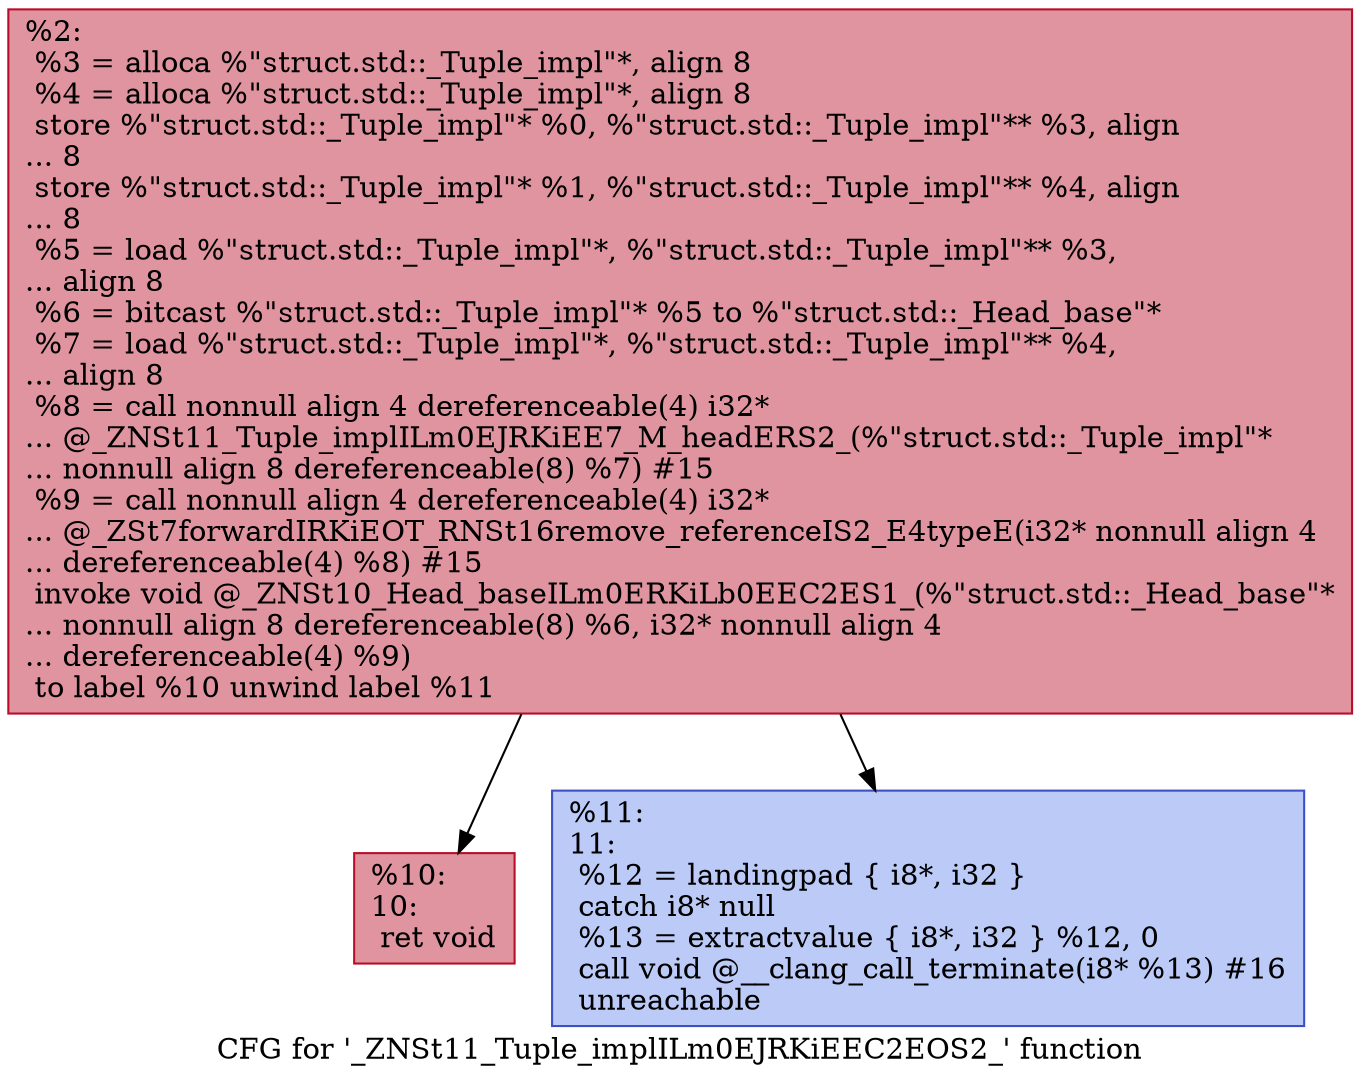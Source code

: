digraph "CFG for '_ZNSt11_Tuple_implILm0EJRKiEEC2EOS2_' function" {
	label="CFG for '_ZNSt11_Tuple_implILm0EJRKiEEC2EOS2_' function";

	Node0x561d2dfc1af0 [shape=record,color="#b70d28ff", style=filled, fillcolor="#b70d2870",label="{%2:\l  %3 = alloca %\"struct.std::_Tuple_impl\"*, align 8\l  %4 = alloca %\"struct.std::_Tuple_impl\"*, align 8\l  store %\"struct.std::_Tuple_impl\"* %0, %\"struct.std::_Tuple_impl\"** %3, align\l... 8\l  store %\"struct.std::_Tuple_impl\"* %1, %\"struct.std::_Tuple_impl\"** %4, align\l... 8\l  %5 = load %\"struct.std::_Tuple_impl\"*, %\"struct.std::_Tuple_impl\"** %3,\l... align 8\l  %6 = bitcast %\"struct.std::_Tuple_impl\"* %5 to %\"struct.std::_Head_base\"*\l  %7 = load %\"struct.std::_Tuple_impl\"*, %\"struct.std::_Tuple_impl\"** %4,\l... align 8\l  %8 = call nonnull align 4 dereferenceable(4) i32*\l... @_ZNSt11_Tuple_implILm0EJRKiEE7_M_headERS2_(%\"struct.std::_Tuple_impl\"*\l... nonnull align 8 dereferenceable(8) %7) #15\l  %9 = call nonnull align 4 dereferenceable(4) i32*\l... @_ZSt7forwardIRKiEOT_RNSt16remove_referenceIS2_E4typeE(i32* nonnull align 4\l... dereferenceable(4) %8) #15\l  invoke void @_ZNSt10_Head_baseILm0ERKiLb0EEC2ES1_(%\"struct.std::_Head_base\"*\l... nonnull align 8 dereferenceable(8) %6, i32* nonnull align 4\l... dereferenceable(4) %9)\l          to label %10 unwind label %11\l}"];
	Node0x561d2dfc1af0 -> Node0x561d2dfc21f0;
	Node0x561d2dfc1af0 -> Node0x561d2dfc2240;
	Node0x561d2dfc21f0 [shape=record,color="#b70d28ff", style=filled, fillcolor="#b70d2870",label="{%10:\l10:                                               \l  ret void\l}"];
	Node0x561d2dfc2240 [shape=record,color="#3d50c3ff", style=filled, fillcolor="#6687ed70",label="{%11:\l11:                                               \l  %12 = landingpad \{ i8*, i32 \}\l          catch i8* null\l  %13 = extractvalue \{ i8*, i32 \} %12, 0\l  call void @__clang_call_terminate(i8* %13) #16\l  unreachable\l}"];
}

